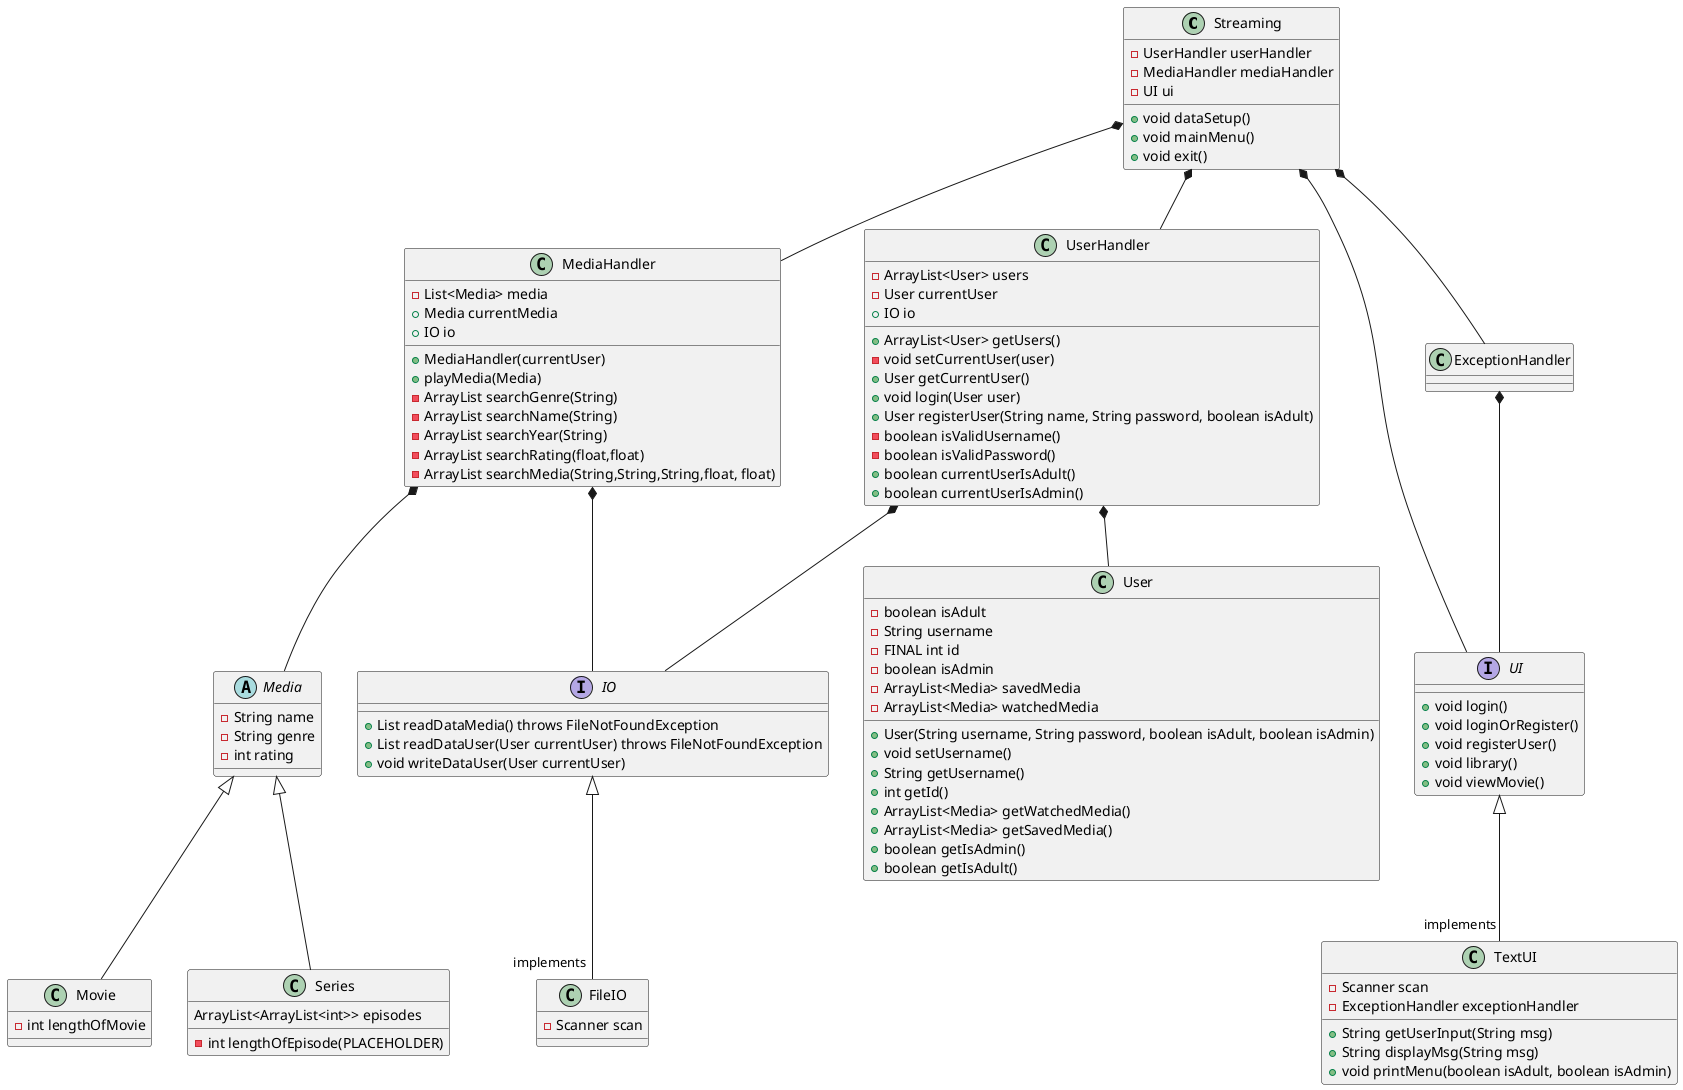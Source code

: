 @startuml
'https://plantuml.com/class-diagram

class Streaming
class MediaHandler
abstract class Media
class Movie
class Series
class UserHandler
class FileIO
interface IO
interface UI
class TextUI
class ExceptionHandler
class User



Streaming *-- UserHandler
UserHandler *-- User
Streaming *-- MediaHandler
MediaHandler *-- Media
Media <|--  Movie
Media <|--  Series

IO <|-- "implements" FileIO
UI <|-- "implements" TextUI
ExceptionHandler *-- UI
Streaming *-- ExceptionHandler
UserHandler *-- IO
MediaHandler *-- IO
'''Streaming *-- IO
Streaming *-- UI

UserHandler : + ArrayList<User> getUsers()
UserHandler : - void setCurrentUser(user)
UserHandler : + User getCurrentUser()
UserHandler : - ArrayList<User> users
UserHandler : - User currentUser
UserHandler : + void login(User user)
UserHandler : + User registerUser(String name, String password, boolean isAdult)
UserHandler : - boolean isValidUsername()
UserHandler : - boolean isValidPassword()
UserHandler : + boolean currentUserIsAdult()
UserHandler : + boolean currentUserIsAdmin()
UserHandler : + IO io

User : - boolean isAdult
User : - String username
User : - FINAL int id
User : - boolean isAdmin
User : - ArrayList<Media> savedMedia
User : - ArrayList<Media> watchedMedia
User : + User(String username, String password, boolean isAdult, boolean isAdmin)
User : + void setUsername()
User : + String getUsername()
User : + int getId()
User : + ArrayList<Media> getWatchedMedia()
User : + ArrayList<Media> getSavedMedia()
User : + boolean getIsAdmin()
User : + boolean getIsAdult()

MediaHandler : +MediaHandler(currentUser)
MediaHandler : - List<Media> media
MediaHandler : + Media currentMedia
MediaHandler : + playMedia(Media)
MediaHandler : + IO io


Streaming : - UserHandler userHandler
Streaming : - MediaHandler mediaHandler
Streaming : - UI ui
'''Streaming : - IO io
Streaming : + void dataSetup()
Streaming : + void mainMenu()
Streaming : + void exit()

TextUI : - Scanner scan
TextUI : + String getUserInput(String msg)
TextUI : + String displayMsg(String msg)
TextUI : + void printMenu(boolean isAdult, boolean isAdmin)
TextUI : - ExceptionHandler exceptionHandler


IO : + List readDataMedia() throws FileNotFoundException
IO : + List readDataUser(User currentUser) throws FileNotFoundException
IO : + void writeDataUser(User currentUser)

UI : + void login()
UI : + void loginOrRegister()
UI : + void registerUser()
UI : + void library()
UI : + void viewMovie()

FileIO : - Scanner scan


MediaHandler : - ArrayList searchGenre(String)
MediaHandler : - ArrayList searchName(String)
MediaHandler : - ArrayList searchYear(String)
MediaHandler : - ArrayList searchRating(float,float)
MediaHandler : - ArrayList searchMedia(String,String,String,float, float)

Media : - String name
Media : - String genre
Media : - int rating

Series : ArrayList<ArrayList<int>> episodes

Movie : - int lengthOfMovie

Series : - int lengthOfEpisode(PLACEHOLDER)



@enduml